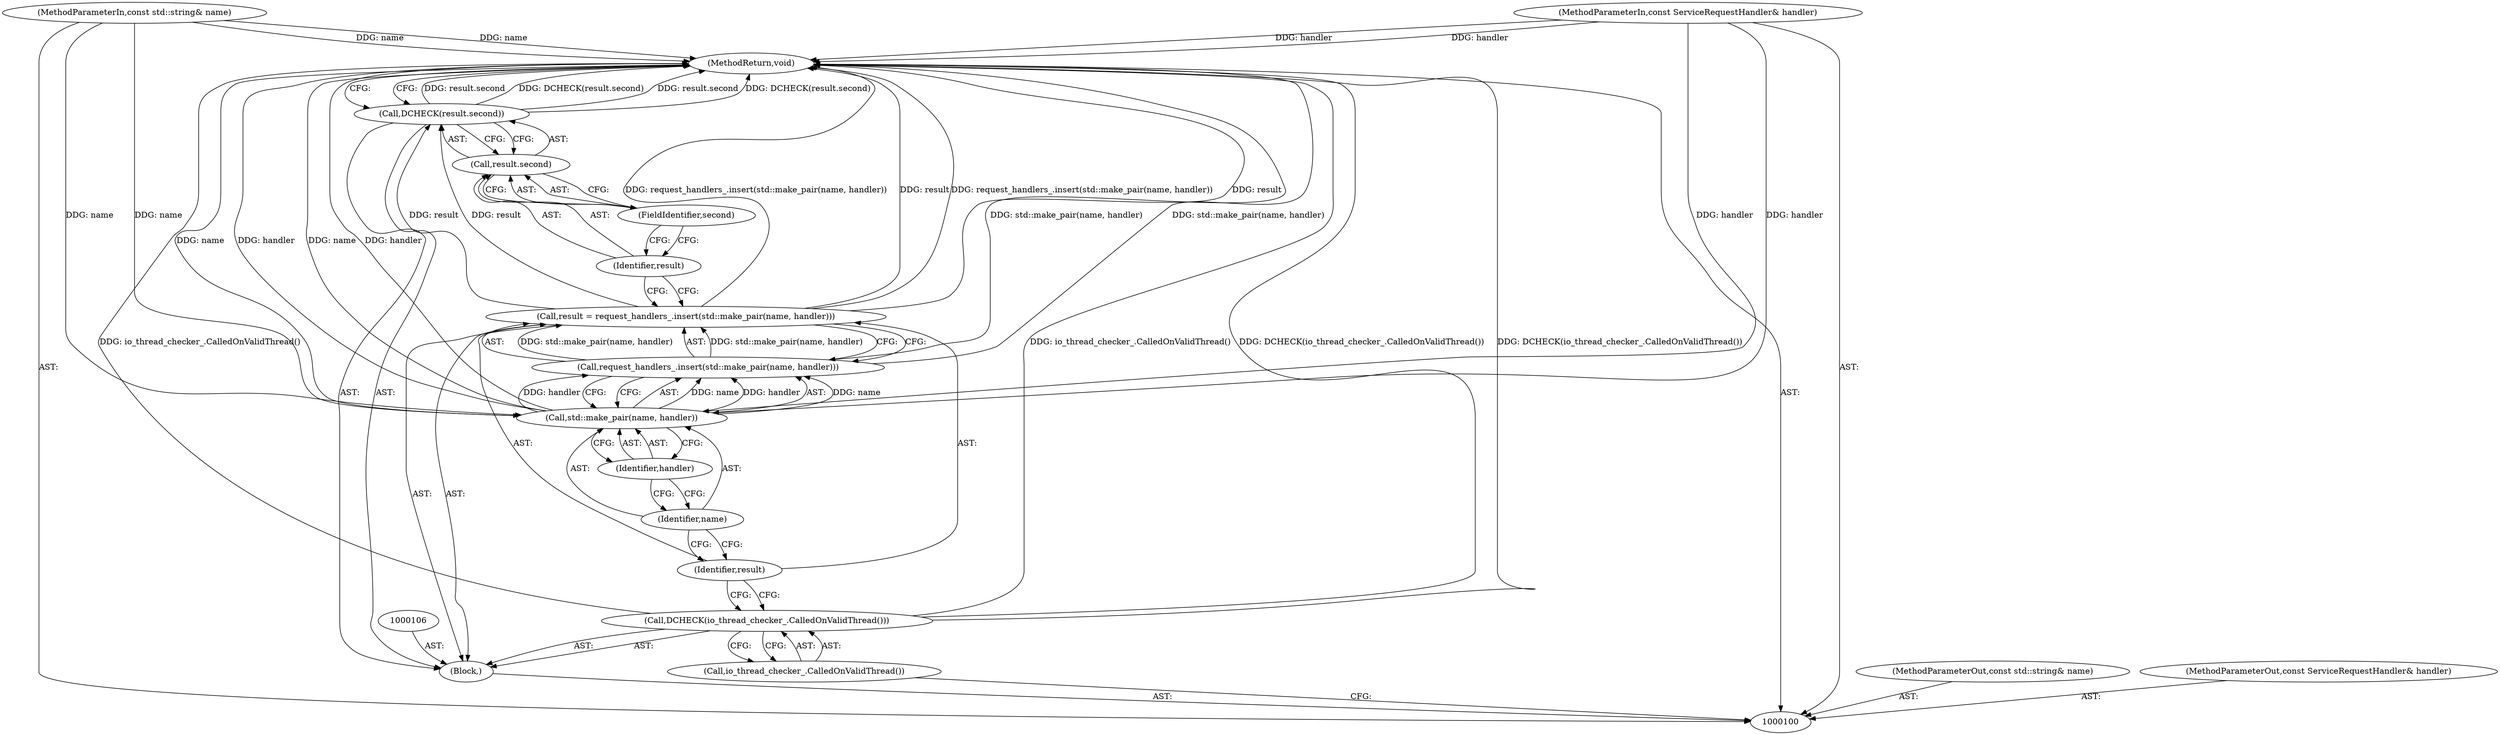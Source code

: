digraph "1_Chrome_bc1f34b9be509f1404f0bb1ba1947614d5f0bcd1_4" {
"1000117" [label="(MethodReturn,void)"];
"1000101" [label="(MethodParameterIn,const std::string& name)"];
"1000149" [label="(MethodParameterOut,const std::string& name)"];
"1000103" [label="(Block,)"];
"1000102" [label="(MethodParameterIn,const ServiceRequestHandler& handler)"];
"1000150" [label="(MethodParameterOut,const ServiceRequestHandler& handler)"];
"1000105" [label="(Call,io_thread_checker_.CalledOnValidThread())"];
"1000104" [label="(Call,DCHECK(io_thread_checker_.CalledOnValidThread()))"];
"1000107" [label="(Call,result = request_handlers_.insert(std::make_pair(name, handler)))"];
"1000108" [label="(Identifier,result)"];
"1000109" [label="(Call,request_handlers_.insert(std::make_pair(name, handler)))"];
"1000110" [label="(Call,std::make_pair(name, handler))"];
"1000111" [label="(Identifier,name)"];
"1000112" [label="(Identifier,handler)"];
"1000114" [label="(Call,result.second)"];
"1000115" [label="(Identifier,result)"];
"1000116" [label="(FieldIdentifier,second)"];
"1000113" [label="(Call,DCHECK(result.second))"];
"1000117" -> "1000100"  [label="AST: "];
"1000117" -> "1000113"  [label="CFG: "];
"1000107" -> "1000117"  [label="DDG: result"];
"1000107" -> "1000117"  [label="DDG: request_handlers_.insert(std::make_pair(name, handler))"];
"1000104" -> "1000117"  [label="DDG: DCHECK(io_thread_checker_.CalledOnValidThread())"];
"1000104" -> "1000117"  [label="DDG: io_thread_checker_.CalledOnValidThread()"];
"1000113" -> "1000117"  [label="DDG: result.second"];
"1000113" -> "1000117"  [label="DDG: DCHECK(result.second)"];
"1000110" -> "1000117"  [label="DDG: name"];
"1000110" -> "1000117"  [label="DDG: handler"];
"1000102" -> "1000117"  [label="DDG: handler"];
"1000101" -> "1000117"  [label="DDG: name"];
"1000109" -> "1000117"  [label="DDG: std::make_pair(name, handler)"];
"1000101" -> "1000100"  [label="AST: "];
"1000101" -> "1000117"  [label="DDG: name"];
"1000101" -> "1000110"  [label="DDG: name"];
"1000149" -> "1000100"  [label="AST: "];
"1000103" -> "1000100"  [label="AST: "];
"1000104" -> "1000103"  [label="AST: "];
"1000106" -> "1000103"  [label="AST: "];
"1000107" -> "1000103"  [label="AST: "];
"1000113" -> "1000103"  [label="AST: "];
"1000102" -> "1000100"  [label="AST: "];
"1000102" -> "1000117"  [label="DDG: handler"];
"1000102" -> "1000110"  [label="DDG: handler"];
"1000150" -> "1000100"  [label="AST: "];
"1000105" -> "1000104"  [label="AST: "];
"1000105" -> "1000100"  [label="CFG: "];
"1000104" -> "1000105"  [label="CFG: "];
"1000104" -> "1000103"  [label="AST: "];
"1000104" -> "1000105"  [label="CFG: "];
"1000105" -> "1000104"  [label="AST: "];
"1000108" -> "1000104"  [label="CFG: "];
"1000104" -> "1000117"  [label="DDG: DCHECK(io_thread_checker_.CalledOnValidThread())"];
"1000104" -> "1000117"  [label="DDG: io_thread_checker_.CalledOnValidThread()"];
"1000107" -> "1000103"  [label="AST: "];
"1000107" -> "1000109"  [label="CFG: "];
"1000108" -> "1000107"  [label="AST: "];
"1000109" -> "1000107"  [label="AST: "];
"1000115" -> "1000107"  [label="CFG: "];
"1000107" -> "1000117"  [label="DDG: result"];
"1000107" -> "1000117"  [label="DDG: request_handlers_.insert(std::make_pair(name, handler))"];
"1000109" -> "1000107"  [label="DDG: std::make_pair(name, handler)"];
"1000107" -> "1000113"  [label="DDG: result"];
"1000108" -> "1000107"  [label="AST: "];
"1000108" -> "1000104"  [label="CFG: "];
"1000111" -> "1000108"  [label="CFG: "];
"1000109" -> "1000107"  [label="AST: "];
"1000109" -> "1000110"  [label="CFG: "];
"1000110" -> "1000109"  [label="AST: "];
"1000107" -> "1000109"  [label="CFG: "];
"1000109" -> "1000117"  [label="DDG: std::make_pair(name, handler)"];
"1000109" -> "1000107"  [label="DDG: std::make_pair(name, handler)"];
"1000110" -> "1000109"  [label="DDG: name"];
"1000110" -> "1000109"  [label="DDG: handler"];
"1000110" -> "1000109"  [label="AST: "];
"1000110" -> "1000112"  [label="CFG: "];
"1000111" -> "1000110"  [label="AST: "];
"1000112" -> "1000110"  [label="AST: "];
"1000109" -> "1000110"  [label="CFG: "];
"1000110" -> "1000117"  [label="DDG: name"];
"1000110" -> "1000117"  [label="DDG: handler"];
"1000110" -> "1000109"  [label="DDG: name"];
"1000110" -> "1000109"  [label="DDG: handler"];
"1000101" -> "1000110"  [label="DDG: name"];
"1000102" -> "1000110"  [label="DDG: handler"];
"1000111" -> "1000110"  [label="AST: "];
"1000111" -> "1000108"  [label="CFG: "];
"1000112" -> "1000111"  [label="CFG: "];
"1000112" -> "1000110"  [label="AST: "];
"1000112" -> "1000111"  [label="CFG: "];
"1000110" -> "1000112"  [label="CFG: "];
"1000114" -> "1000113"  [label="AST: "];
"1000114" -> "1000116"  [label="CFG: "];
"1000115" -> "1000114"  [label="AST: "];
"1000116" -> "1000114"  [label="AST: "];
"1000113" -> "1000114"  [label="CFG: "];
"1000115" -> "1000114"  [label="AST: "];
"1000115" -> "1000107"  [label="CFG: "];
"1000116" -> "1000115"  [label="CFG: "];
"1000116" -> "1000114"  [label="AST: "];
"1000116" -> "1000115"  [label="CFG: "];
"1000114" -> "1000116"  [label="CFG: "];
"1000113" -> "1000103"  [label="AST: "];
"1000113" -> "1000114"  [label="CFG: "];
"1000114" -> "1000113"  [label="AST: "];
"1000117" -> "1000113"  [label="CFG: "];
"1000113" -> "1000117"  [label="DDG: result.second"];
"1000113" -> "1000117"  [label="DDG: DCHECK(result.second)"];
"1000107" -> "1000113"  [label="DDG: result"];
}
